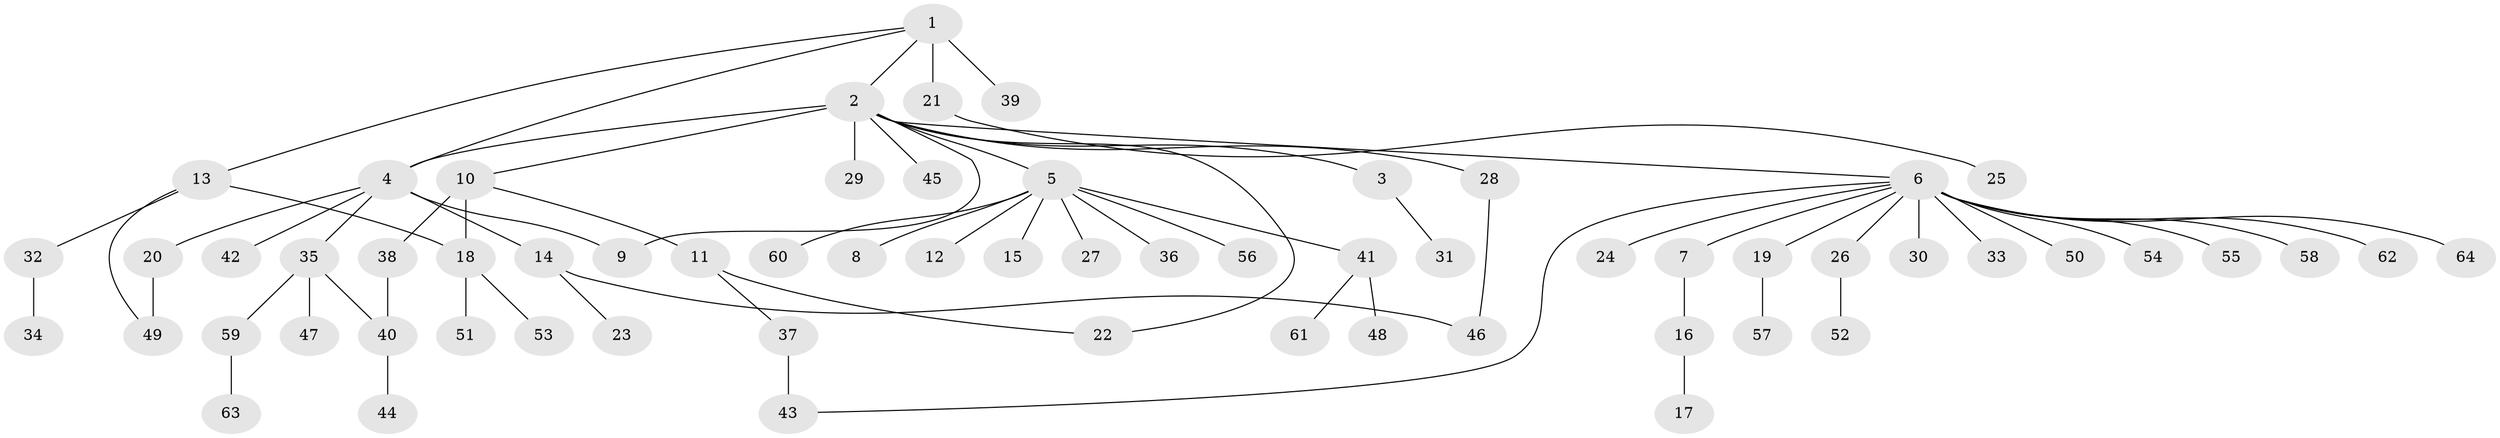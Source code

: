 // original degree distribution, {10: 0.015748031496062992, 18: 0.007874015748031496, 5: 0.05511811023622047, 8: 0.007874015748031496, 15: 0.007874015748031496, 3: 0.07086614173228346, 1: 0.6062992125984252, 2: 0.1968503937007874, 4: 0.023622047244094488, 6: 0.007874015748031496}
// Generated by graph-tools (version 1.1) at 2025/35/03/09/25 02:35:17]
// undirected, 64 vertices, 71 edges
graph export_dot {
graph [start="1"]
  node [color=gray90,style=filled];
  1;
  2;
  3;
  4;
  5;
  6;
  7;
  8;
  9;
  10;
  11;
  12;
  13;
  14;
  15;
  16;
  17;
  18;
  19;
  20;
  21;
  22;
  23;
  24;
  25;
  26;
  27;
  28;
  29;
  30;
  31;
  32;
  33;
  34;
  35;
  36;
  37;
  38;
  39;
  40;
  41;
  42;
  43;
  44;
  45;
  46;
  47;
  48;
  49;
  50;
  51;
  52;
  53;
  54;
  55;
  56;
  57;
  58;
  59;
  60;
  61;
  62;
  63;
  64;
  1 -- 2 [weight=1.0];
  1 -- 4 [weight=1.0];
  1 -- 13 [weight=1.0];
  1 -- 21 [weight=5.0];
  1 -- 39 [weight=1.0];
  2 -- 3 [weight=1.0];
  2 -- 4 [weight=1.0];
  2 -- 5 [weight=1.0];
  2 -- 6 [weight=1.0];
  2 -- 9 [weight=1.0];
  2 -- 10 [weight=1.0];
  2 -- 22 [weight=1.0];
  2 -- 28 [weight=1.0];
  2 -- 29 [weight=6.0];
  2 -- 45 [weight=1.0];
  3 -- 31 [weight=1.0];
  4 -- 9 [weight=1.0];
  4 -- 14 [weight=1.0];
  4 -- 20 [weight=1.0];
  4 -- 35 [weight=1.0];
  4 -- 42 [weight=1.0];
  5 -- 8 [weight=1.0];
  5 -- 12 [weight=1.0];
  5 -- 15 [weight=1.0];
  5 -- 27 [weight=1.0];
  5 -- 36 [weight=1.0];
  5 -- 41 [weight=1.0];
  5 -- 56 [weight=1.0];
  5 -- 60 [weight=1.0];
  6 -- 7 [weight=1.0];
  6 -- 19 [weight=1.0];
  6 -- 24 [weight=1.0];
  6 -- 26 [weight=1.0];
  6 -- 30 [weight=1.0];
  6 -- 33 [weight=1.0];
  6 -- 43 [weight=1.0];
  6 -- 50 [weight=1.0];
  6 -- 54 [weight=1.0];
  6 -- 55 [weight=1.0];
  6 -- 58 [weight=1.0];
  6 -- 62 [weight=1.0];
  6 -- 64 [weight=1.0];
  7 -- 16 [weight=1.0];
  10 -- 11 [weight=1.0];
  10 -- 18 [weight=1.0];
  10 -- 38 [weight=3.0];
  11 -- 22 [weight=1.0];
  11 -- 37 [weight=1.0];
  13 -- 18 [weight=1.0];
  13 -- 32 [weight=1.0];
  13 -- 49 [weight=1.0];
  14 -- 23 [weight=1.0];
  14 -- 46 [weight=1.0];
  16 -- 17 [weight=1.0];
  18 -- 51 [weight=1.0];
  18 -- 53 [weight=1.0];
  19 -- 57 [weight=1.0];
  20 -- 49 [weight=3.0];
  21 -- 25 [weight=1.0];
  26 -- 52 [weight=2.0];
  28 -- 46 [weight=1.0];
  32 -- 34 [weight=4.0];
  35 -- 40 [weight=1.0];
  35 -- 47 [weight=1.0];
  35 -- 59 [weight=3.0];
  37 -- 43 [weight=3.0];
  38 -- 40 [weight=1.0];
  40 -- 44 [weight=1.0];
  41 -- 48 [weight=1.0];
  41 -- 61 [weight=1.0];
  59 -- 63 [weight=1.0];
}
